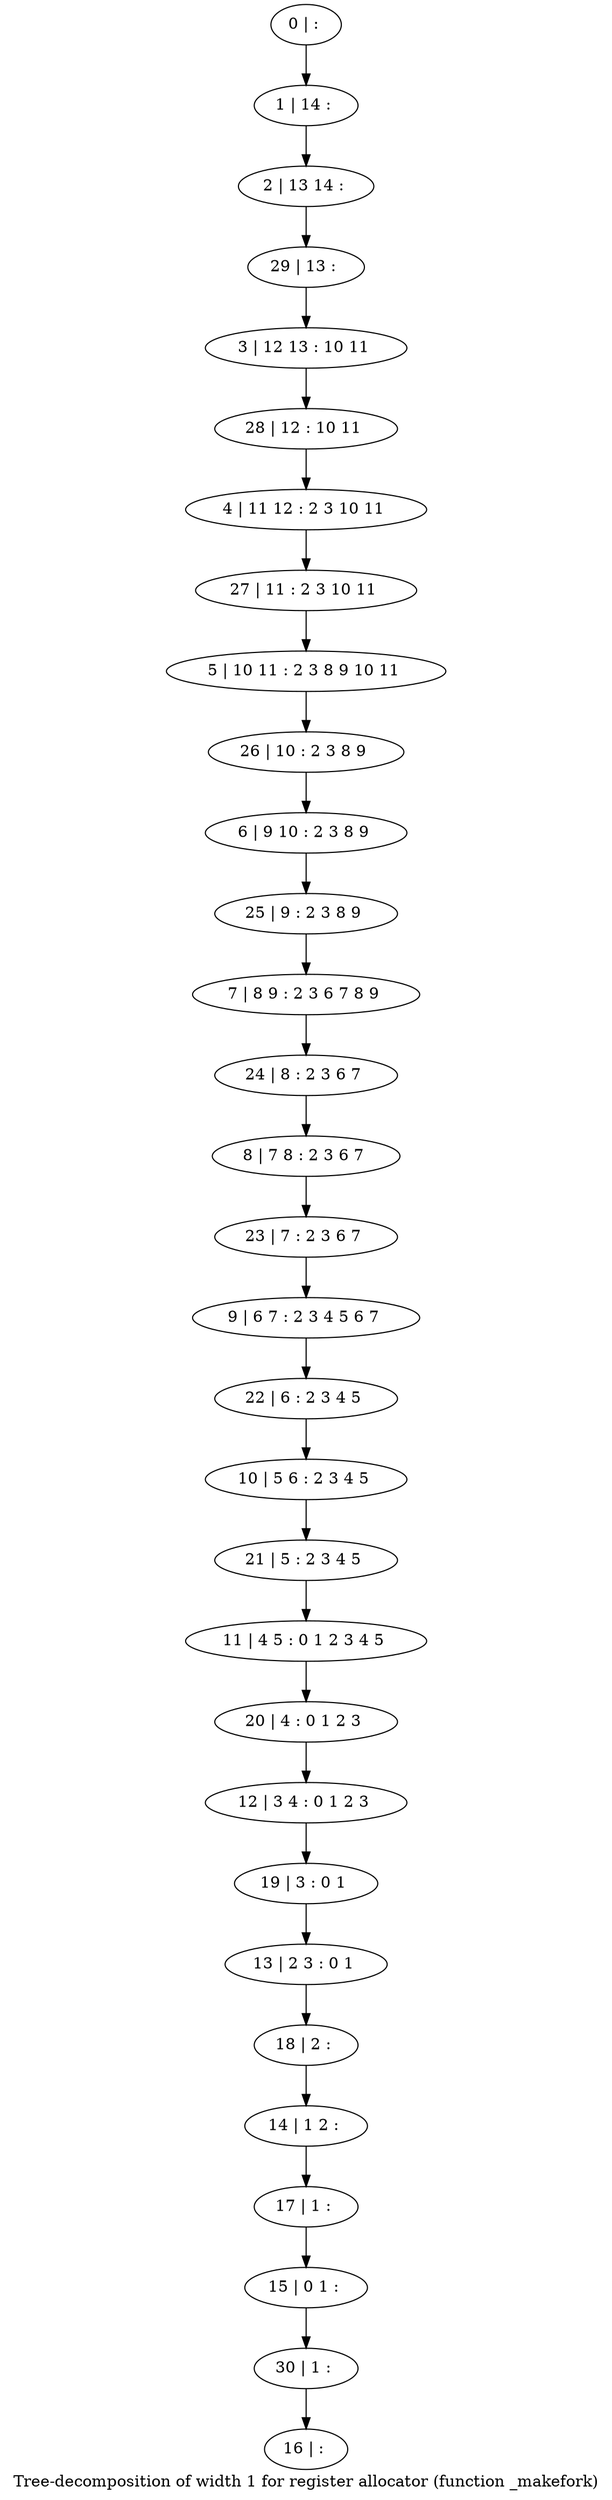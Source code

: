 digraph G {
graph [label="Tree-decomposition of width 1 for register allocator (function _makefork)"]
0[label="0 | : "];
1[label="1 | 14 : "];
2[label="2 | 13 14 : "];
3[label="3 | 12 13 : 10 11 "];
4[label="4 | 11 12 : 2 3 10 11 "];
5[label="5 | 10 11 : 2 3 8 9 10 11 "];
6[label="6 | 9 10 : 2 3 8 9 "];
7[label="7 | 8 9 : 2 3 6 7 8 9 "];
8[label="8 | 7 8 : 2 3 6 7 "];
9[label="9 | 6 7 : 2 3 4 5 6 7 "];
10[label="10 | 5 6 : 2 3 4 5 "];
11[label="11 | 4 5 : 0 1 2 3 4 5 "];
12[label="12 | 3 4 : 0 1 2 3 "];
13[label="13 | 2 3 : 0 1 "];
14[label="14 | 1 2 : "];
15[label="15 | 0 1 : "];
16[label="16 | : "];
17[label="17 | 1 : "];
18[label="18 | 2 : "];
19[label="19 | 3 : 0 1 "];
20[label="20 | 4 : 0 1 2 3 "];
21[label="21 | 5 : 2 3 4 5 "];
22[label="22 | 6 : 2 3 4 5 "];
23[label="23 | 7 : 2 3 6 7 "];
24[label="24 | 8 : 2 3 6 7 "];
25[label="25 | 9 : 2 3 8 9 "];
26[label="26 | 10 : 2 3 8 9 "];
27[label="27 | 11 : 2 3 10 11 "];
28[label="28 | 12 : 10 11 "];
29[label="29 | 13 : "];
30[label="30 | 1 : "];
0->1 ;
1->2 ;
17->15 ;
14->17 ;
18->14 ;
13->18 ;
19->13 ;
12->19 ;
20->12 ;
11->20 ;
21->11 ;
10->21 ;
22->10 ;
9->22 ;
23->9 ;
8->23 ;
24->8 ;
7->24 ;
25->7 ;
6->25 ;
26->6 ;
5->26 ;
27->5 ;
4->27 ;
28->4 ;
3->28 ;
29->3 ;
2->29 ;
30->16 ;
15->30 ;
}
